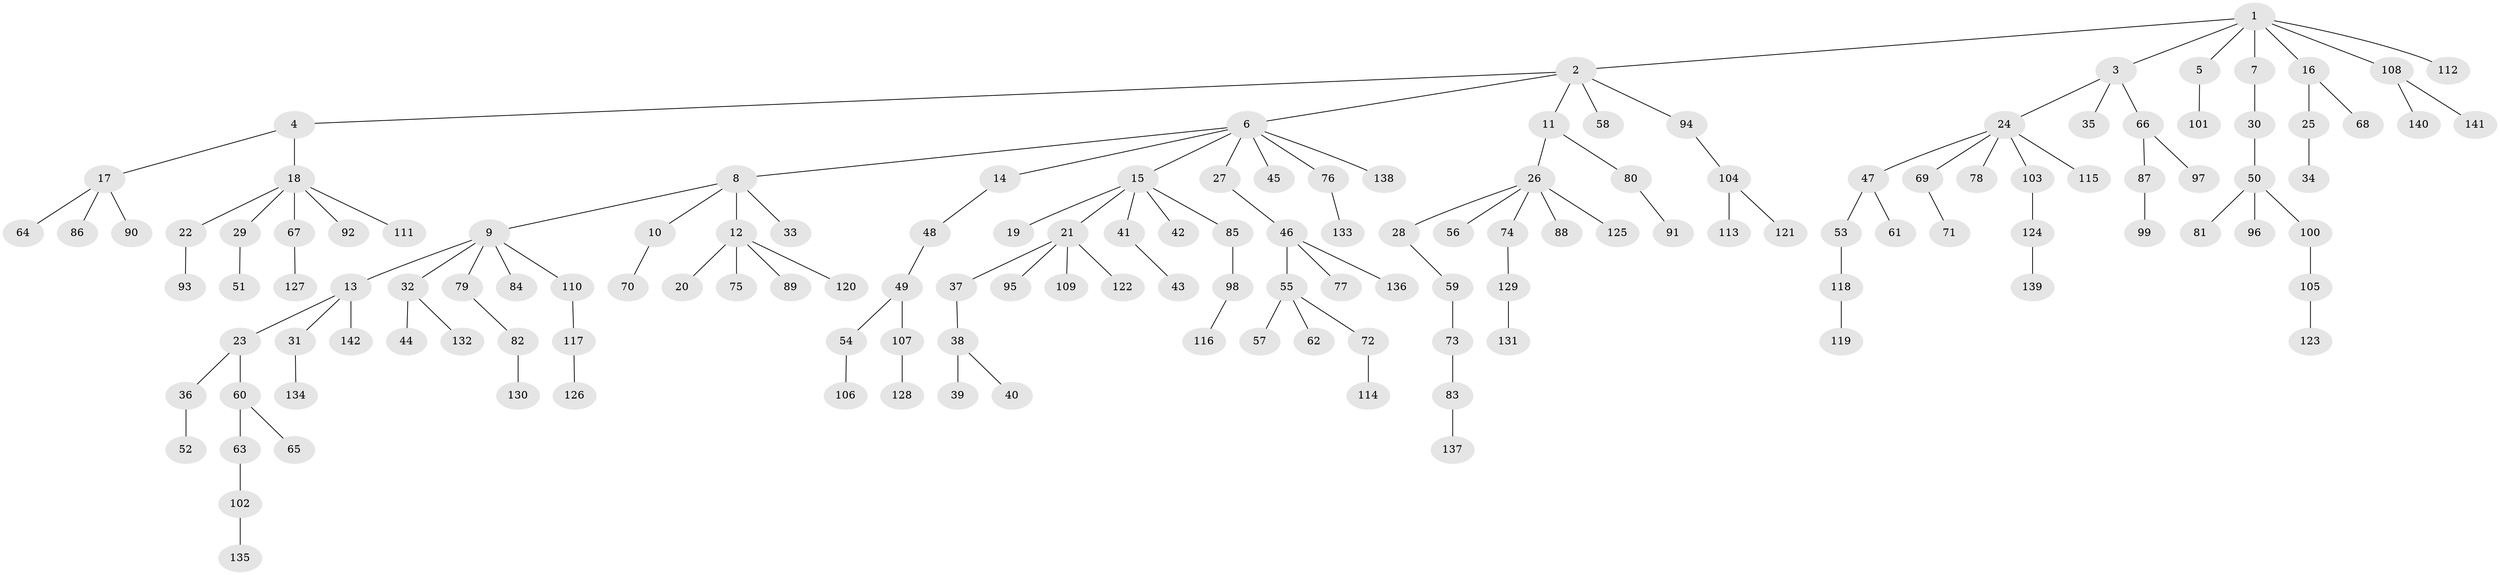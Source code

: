 // Generated by graph-tools (version 1.1) at 2025/26/03/09/25 03:26:23]
// undirected, 142 vertices, 141 edges
graph export_dot {
graph [start="1"]
  node [color=gray90,style=filled];
  1;
  2;
  3;
  4;
  5;
  6;
  7;
  8;
  9;
  10;
  11;
  12;
  13;
  14;
  15;
  16;
  17;
  18;
  19;
  20;
  21;
  22;
  23;
  24;
  25;
  26;
  27;
  28;
  29;
  30;
  31;
  32;
  33;
  34;
  35;
  36;
  37;
  38;
  39;
  40;
  41;
  42;
  43;
  44;
  45;
  46;
  47;
  48;
  49;
  50;
  51;
  52;
  53;
  54;
  55;
  56;
  57;
  58;
  59;
  60;
  61;
  62;
  63;
  64;
  65;
  66;
  67;
  68;
  69;
  70;
  71;
  72;
  73;
  74;
  75;
  76;
  77;
  78;
  79;
  80;
  81;
  82;
  83;
  84;
  85;
  86;
  87;
  88;
  89;
  90;
  91;
  92;
  93;
  94;
  95;
  96;
  97;
  98;
  99;
  100;
  101;
  102;
  103;
  104;
  105;
  106;
  107;
  108;
  109;
  110;
  111;
  112;
  113;
  114;
  115;
  116;
  117;
  118;
  119;
  120;
  121;
  122;
  123;
  124;
  125;
  126;
  127;
  128;
  129;
  130;
  131;
  132;
  133;
  134;
  135;
  136;
  137;
  138;
  139;
  140;
  141;
  142;
  1 -- 2;
  1 -- 3;
  1 -- 5;
  1 -- 7;
  1 -- 16;
  1 -- 108;
  1 -- 112;
  2 -- 4;
  2 -- 6;
  2 -- 11;
  2 -- 58;
  2 -- 94;
  3 -- 24;
  3 -- 35;
  3 -- 66;
  4 -- 17;
  4 -- 18;
  5 -- 101;
  6 -- 8;
  6 -- 14;
  6 -- 15;
  6 -- 27;
  6 -- 45;
  6 -- 76;
  6 -- 138;
  7 -- 30;
  8 -- 9;
  8 -- 10;
  8 -- 12;
  8 -- 33;
  9 -- 13;
  9 -- 32;
  9 -- 79;
  9 -- 84;
  9 -- 110;
  10 -- 70;
  11 -- 26;
  11 -- 80;
  12 -- 20;
  12 -- 75;
  12 -- 89;
  12 -- 120;
  13 -- 23;
  13 -- 31;
  13 -- 142;
  14 -- 48;
  15 -- 19;
  15 -- 21;
  15 -- 41;
  15 -- 42;
  15 -- 85;
  16 -- 25;
  16 -- 68;
  17 -- 64;
  17 -- 86;
  17 -- 90;
  18 -- 22;
  18 -- 29;
  18 -- 67;
  18 -- 92;
  18 -- 111;
  21 -- 37;
  21 -- 95;
  21 -- 109;
  21 -- 122;
  22 -- 93;
  23 -- 36;
  23 -- 60;
  24 -- 47;
  24 -- 69;
  24 -- 78;
  24 -- 103;
  24 -- 115;
  25 -- 34;
  26 -- 28;
  26 -- 56;
  26 -- 74;
  26 -- 88;
  26 -- 125;
  27 -- 46;
  28 -- 59;
  29 -- 51;
  30 -- 50;
  31 -- 134;
  32 -- 44;
  32 -- 132;
  36 -- 52;
  37 -- 38;
  38 -- 39;
  38 -- 40;
  41 -- 43;
  46 -- 55;
  46 -- 77;
  46 -- 136;
  47 -- 53;
  47 -- 61;
  48 -- 49;
  49 -- 54;
  49 -- 107;
  50 -- 81;
  50 -- 96;
  50 -- 100;
  53 -- 118;
  54 -- 106;
  55 -- 57;
  55 -- 62;
  55 -- 72;
  59 -- 73;
  60 -- 63;
  60 -- 65;
  63 -- 102;
  66 -- 87;
  66 -- 97;
  67 -- 127;
  69 -- 71;
  72 -- 114;
  73 -- 83;
  74 -- 129;
  76 -- 133;
  79 -- 82;
  80 -- 91;
  82 -- 130;
  83 -- 137;
  85 -- 98;
  87 -- 99;
  94 -- 104;
  98 -- 116;
  100 -- 105;
  102 -- 135;
  103 -- 124;
  104 -- 113;
  104 -- 121;
  105 -- 123;
  107 -- 128;
  108 -- 140;
  108 -- 141;
  110 -- 117;
  117 -- 126;
  118 -- 119;
  124 -- 139;
  129 -- 131;
}
